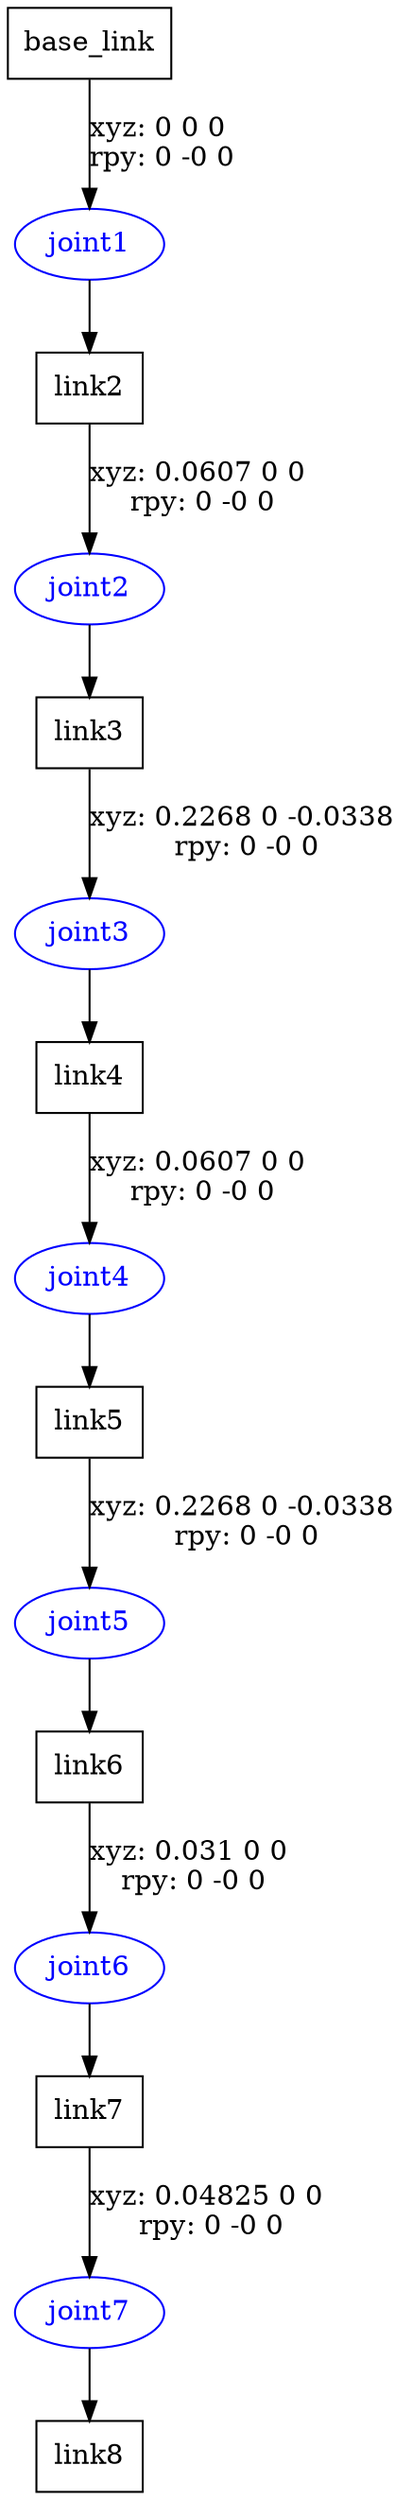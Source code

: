digraph G {
node [shape=box];
"base_link" [label="base_link"];
"link2" [label="link2"];
"link3" [label="link3"];
"link4" [label="link4"];
"link5" [label="link5"];
"link6" [label="link6"];
"link7" [label="link7"];
"link8" [label="link8"];
node [shape=ellipse, color=blue, fontcolor=blue];
"base_link" -> "joint1" [label="xyz: 0 0 0 \nrpy: 0 -0 0"]
"joint1" -> "link2"
"link2" -> "joint2" [label="xyz: 0.0607 0 0 \nrpy: 0 -0 0"]
"joint2" -> "link3"
"link3" -> "joint3" [label="xyz: 0.2268 0 -0.0338 \nrpy: 0 -0 0"]
"joint3" -> "link4"
"link4" -> "joint4" [label="xyz: 0.0607 0 0 \nrpy: 0 -0 0"]
"joint4" -> "link5"
"link5" -> "joint5" [label="xyz: 0.2268 0 -0.0338 \nrpy: 0 -0 0"]
"joint5" -> "link6"
"link6" -> "joint6" [label="xyz: 0.031 0 0 \nrpy: 0 -0 0"]
"joint6" -> "link7"
"link7" -> "joint7" [label="xyz: 0.04825 0 0 \nrpy: 0 -0 0"]
"joint7" -> "link8"
}
